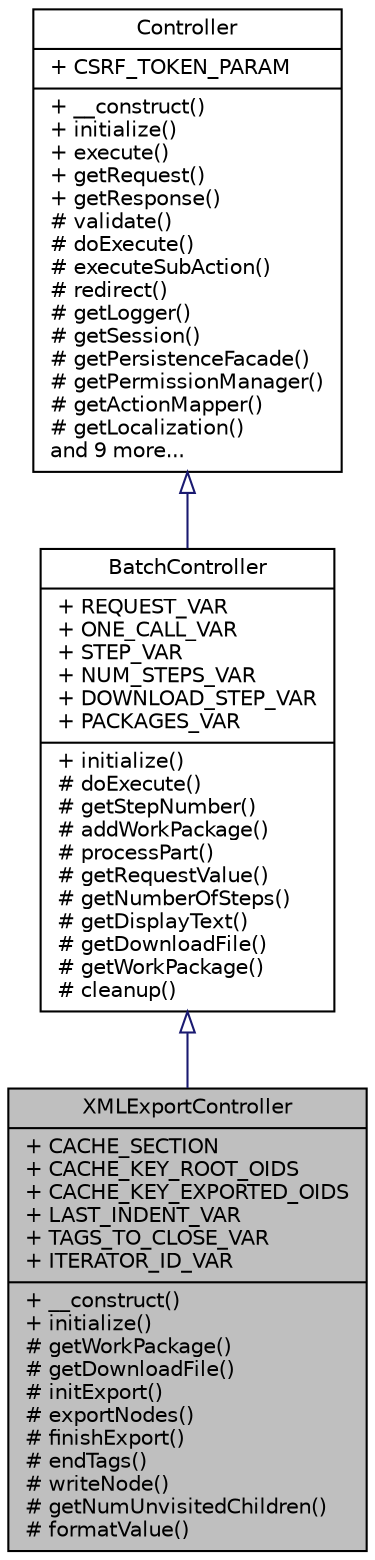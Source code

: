 digraph "XMLExportController"
{
  edge [fontname="Helvetica",fontsize="10",labelfontname="Helvetica",labelfontsize="10"];
  node [fontname="Helvetica",fontsize="10",shape=record];
  Node0 [label="{XMLExportController\n|+ CACHE_SECTION\l+ CACHE_KEY_ROOT_OIDS\l+ CACHE_KEY_EXPORTED_OIDS\l+ LAST_INDENT_VAR\l+ TAGS_TO_CLOSE_VAR\l+ ITERATOR_ID_VAR\l|+ __construct()\l+ initialize()\l# getWorkPackage()\l# getDownloadFile()\l# initExport()\l# exportNodes()\l# finishExport()\l# endTags()\l# writeNode()\l# getNumUnvisitedChildren()\l# formatValue()\l}",height=0.2,width=0.4,color="black", fillcolor="grey75", style="filled", fontcolor="black"];
  Node1 -> Node0 [dir="back",color="midnightblue",fontsize="10",style="solid",arrowtail="onormal",fontname="Helvetica"];
  Node1 [label="{BatchController\n|+ REQUEST_VAR\l+ ONE_CALL_VAR\l+ STEP_VAR\l+ NUM_STEPS_VAR\l+ DOWNLOAD_STEP_VAR\l+ PACKAGES_VAR\l|+ initialize()\l# doExecute()\l# getStepNumber()\l# addWorkPackage()\l# processPart()\l# getRequestValue()\l# getNumberOfSteps()\l# getDisplayText()\l# getDownloadFile()\l# getWorkPackage()\l# cleanup()\l}",height=0.2,width=0.4,color="black", fillcolor="white", style="filled",URL="$classwcmf_1_1application_1_1controller_1_1_batch_controller.html",tooltip="BatchController is used to process complex, longer running actions, that need to be divided into seve..."];
  Node2 -> Node1 [dir="back",color="midnightblue",fontsize="10",style="solid",arrowtail="onormal",fontname="Helvetica"];
  Node2 [label="{Controller\n|+ CSRF_TOKEN_PARAM\l|+ __construct()\l+ initialize()\l+ execute()\l+ getRequest()\l+ getResponse()\l# validate()\l# doExecute()\l# executeSubAction()\l# redirect()\l# getLogger()\l# getSession()\l# getPersistenceFacade()\l# getPermissionManager()\l# getActionMapper()\l# getLocalization()\land 9 more...\l}",height=0.2,width=0.4,color="black", fillcolor="white", style="filled",URL="$classwcmf_1_1lib_1_1presentation_1_1_controller.html",tooltip="Controller is the base class of all controllers. "];
}
